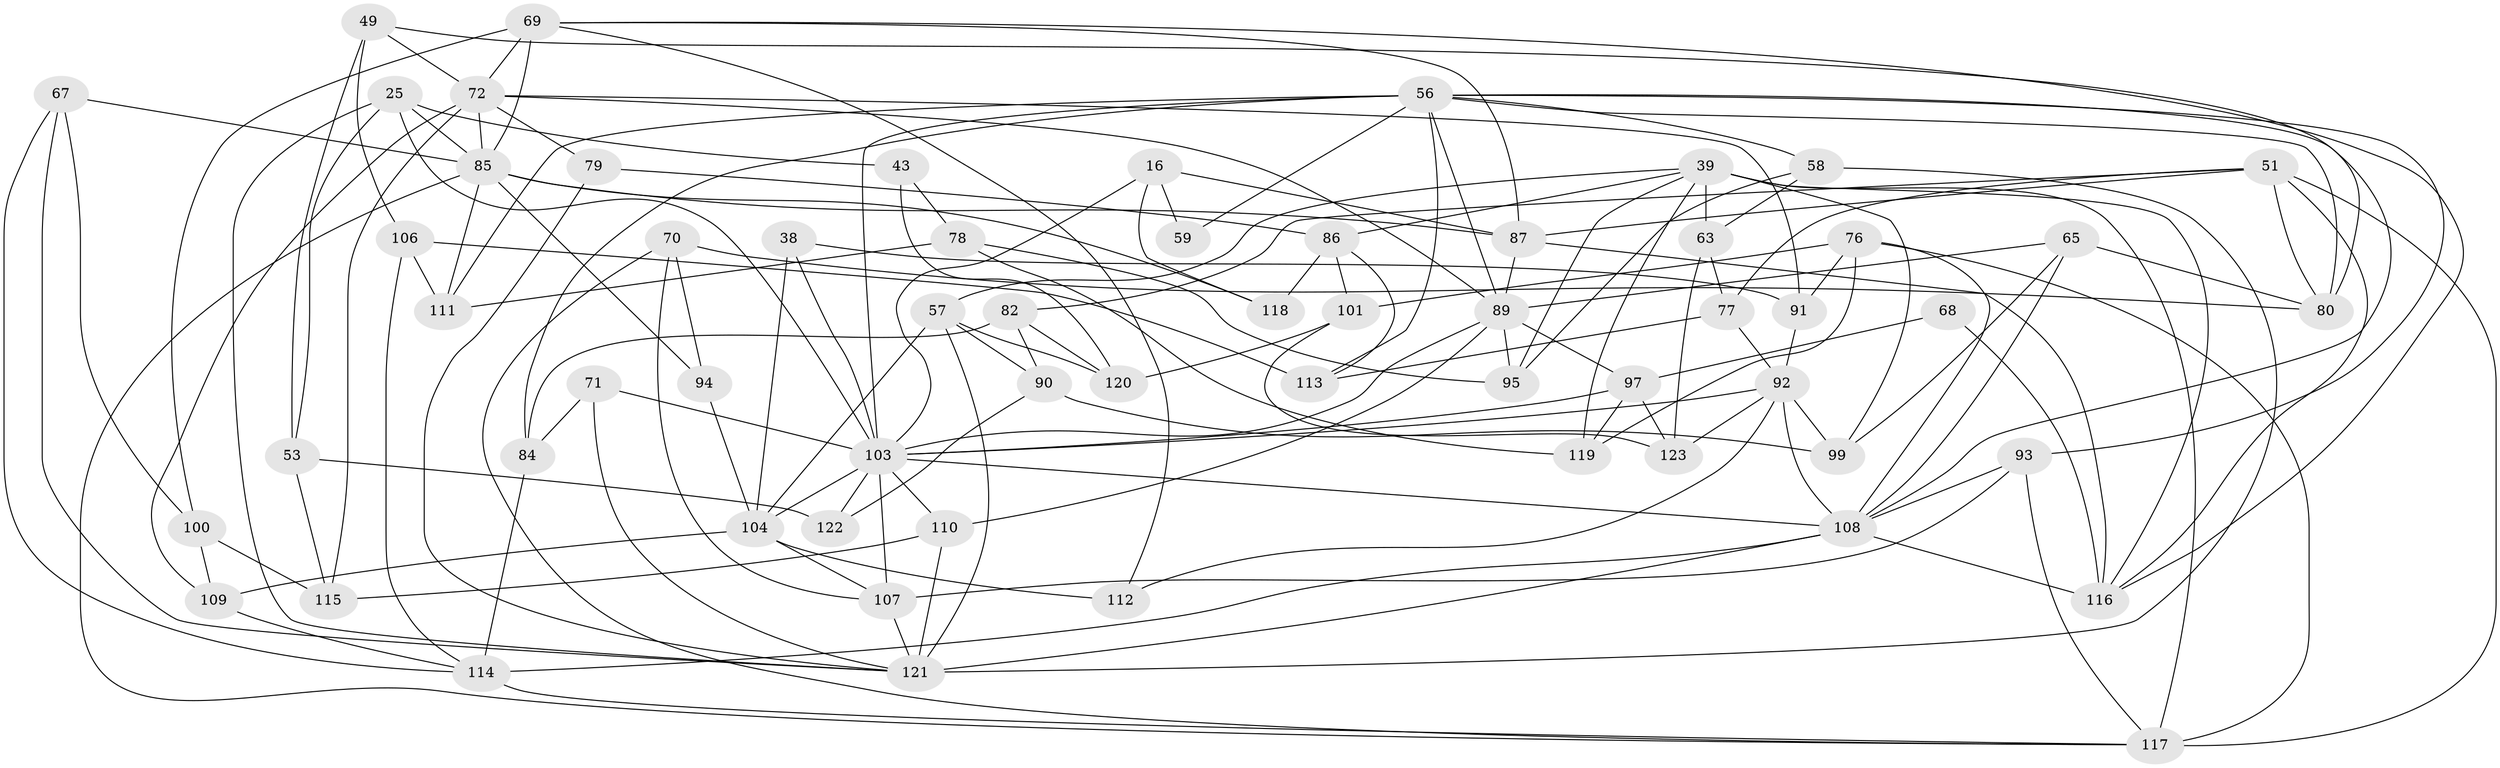 // original degree distribution, {4: 1.0}
// Generated by graph-tools (version 1.1) at 2025/56/03/09/25 04:56:47]
// undirected, 61 vertices, 150 edges
graph export_dot {
graph [start="1"]
  node [color=gray90,style=filled];
  16 [super="+9"];
  25 [super="+1"];
  38;
  39 [super="+10+30"];
  43;
  49;
  51 [super="+44+47"];
  53;
  56 [super="+11+13+19+35"];
  57 [super="+45"];
  58;
  59;
  63;
  65;
  67;
  68;
  69 [super="+60"];
  70;
  71;
  72 [super="+32+50"];
  76 [super="+64"];
  77;
  78;
  79;
  80 [super="+42"];
  82;
  84;
  85 [super="+83"];
  86 [super="+6"];
  87 [super="+48"];
  89 [super="+8+15+20"];
  90;
  91;
  92 [super="+74"];
  93;
  94;
  95;
  97 [super="+4"];
  99;
  100;
  101;
  103 [super="+34+61+66+73"];
  104 [super="+7+75"];
  106;
  107 [super="+2+3"];
  108 [super="+98+102"];
  109;
  110 [super="+96"];
  111;
  112;
  113;
  114 [super="+23+54"];
  115;
  116 [super="+81"];
  117 [super="+88+105"];
  118;
  119;
  120;
  121 [super="+24+52"];
  122;
  123;
  16 -- 118 [weight=2];
  16 -- 59 [weight=2];
  16 -- 103;
  16 -- 87;
  25 -- 43 [weight=2];
  25 -- 53;
  25 -- 85;
  25 -- 121;
  25 -- 103;
  38 -- 91;
  38 -- 103 [weight=2];
  38 -- 104;
  39 -- 95;
  39 -- 99;
  39 -- 119;
  39 -- 86;
  39 -- 63;
  39 -- 116 [weight=2];
  39 -- 117 [weight=2];
  39 -- 57;
  43 -- 78;
  43 -- 120;
  49 -- 106;
  49 -- 53;
  49 -- 72;
  49 -- 80;
  51 -- 80 [weight=2];
  51 -- 116;
  51 -- 117 [weight=2];
  51 -- 82;
  51 -- 77;
  51 -- 87;
  53 -- 115;
  53 -- 122;
  56 -- 58;
  56 -- 84;
  56 -- 113;
  56 -- 93;
  56 -- 89 [weight=2];
  56 -- 59 [weight=2];
  56 -- 111;
  56 -- 103;
  56 -- 108;
  56 -- 80;
  57 -- 120;
  57 -- 104;
  57 -- 121 [weight=2];
  57 -- 90;
  58 -- 63;
  58 -- 95;
  58 -- 121;
  63 -- 123;
  63 -- 77;
  65 -- 108;
  65 -- 99;
  65 -- 80;
  65 -- 89;
  67 -- 121;
  67 -- 100;
  67 -- 114;
  67 -- 85;
  68 -- 97 [weight=2];
  68 -- 116 [weight=2];
  69 -- 116;
  69 -- 85 [weight=3];
  69 -- 112;
  69 -- 100;
  69 -- 72;
  69 -- 87;
  70 -- 80;
  70 -- 94;
  70 -- 107;
  70 -- 117;
  71 -- 84;
  71 -- 121 [weight=2];
  71 -- 103;
  72 -- 115;
  72 -- 89;
  72 -- 91;
  72 -- 79;
  72 -- 109;
  72 -- 85;
  76 -- 91;
  76 -- 101;
  76 -- 108 [weight=2];
  76 -- 117;
  76 -- 119;
  77 -- 113;
  77 -- 92;
  78 -- 119;
  78 -- 95;
  78 -- 111;
  79 -- 86 [weight=2];
  79 -- 121;
  82 -- 120;
  82 -- 84;
  82 -- 90;
  84 -- 114;
  85 -- 117 [weight=2];
  85 -- 118;
  85 -- 111;
  85 -- 87;
  85 -- 94;
  86 -- 118;
  86 -- 113;
  86 -- 101;
  87 -- 89;
  87 -- 116;
  89 -- 95;
  89 -- 97;
  89 -- 110 [weight=2];
  89 -- 103;
  90 -- 99;
  90 -- 122;
  91 -- 92;
  92 -- 123;
  92 -- 108 [weight=2];
  92 -- 112;
  92 -- 99;
  92 -- 103;
  93 -- 107;
  93 -- 117;
  93 -- 108;
  94 -- 104 [weight=2];
  97 -- 123;
  97 -- 119;
  97 -- 103;
  100 -- 109;
  100 -- 115;
  101 -- 123;
  101 -- 120;
  103 -- 104 [weight=2];
  103 -- 122 [weight=2];
  103 -- 107 [weight=4];
  103 -- 108 [weight=2];
  103 -- 110;
  104 -- 112 [weight=2];
  104 -- 107;
  104 -- 109;
  106 -- 111;
  106 -- 114;
  106 -- 113;
  107 -- 121;
  108 -- 114 [weight=3];
  108 -- 116 [weight=3];
  108 -- 121;
  109 -- 114;
  110 -- 115;
  110 -- 121 [weight=2];
  114 -- 117;
}
